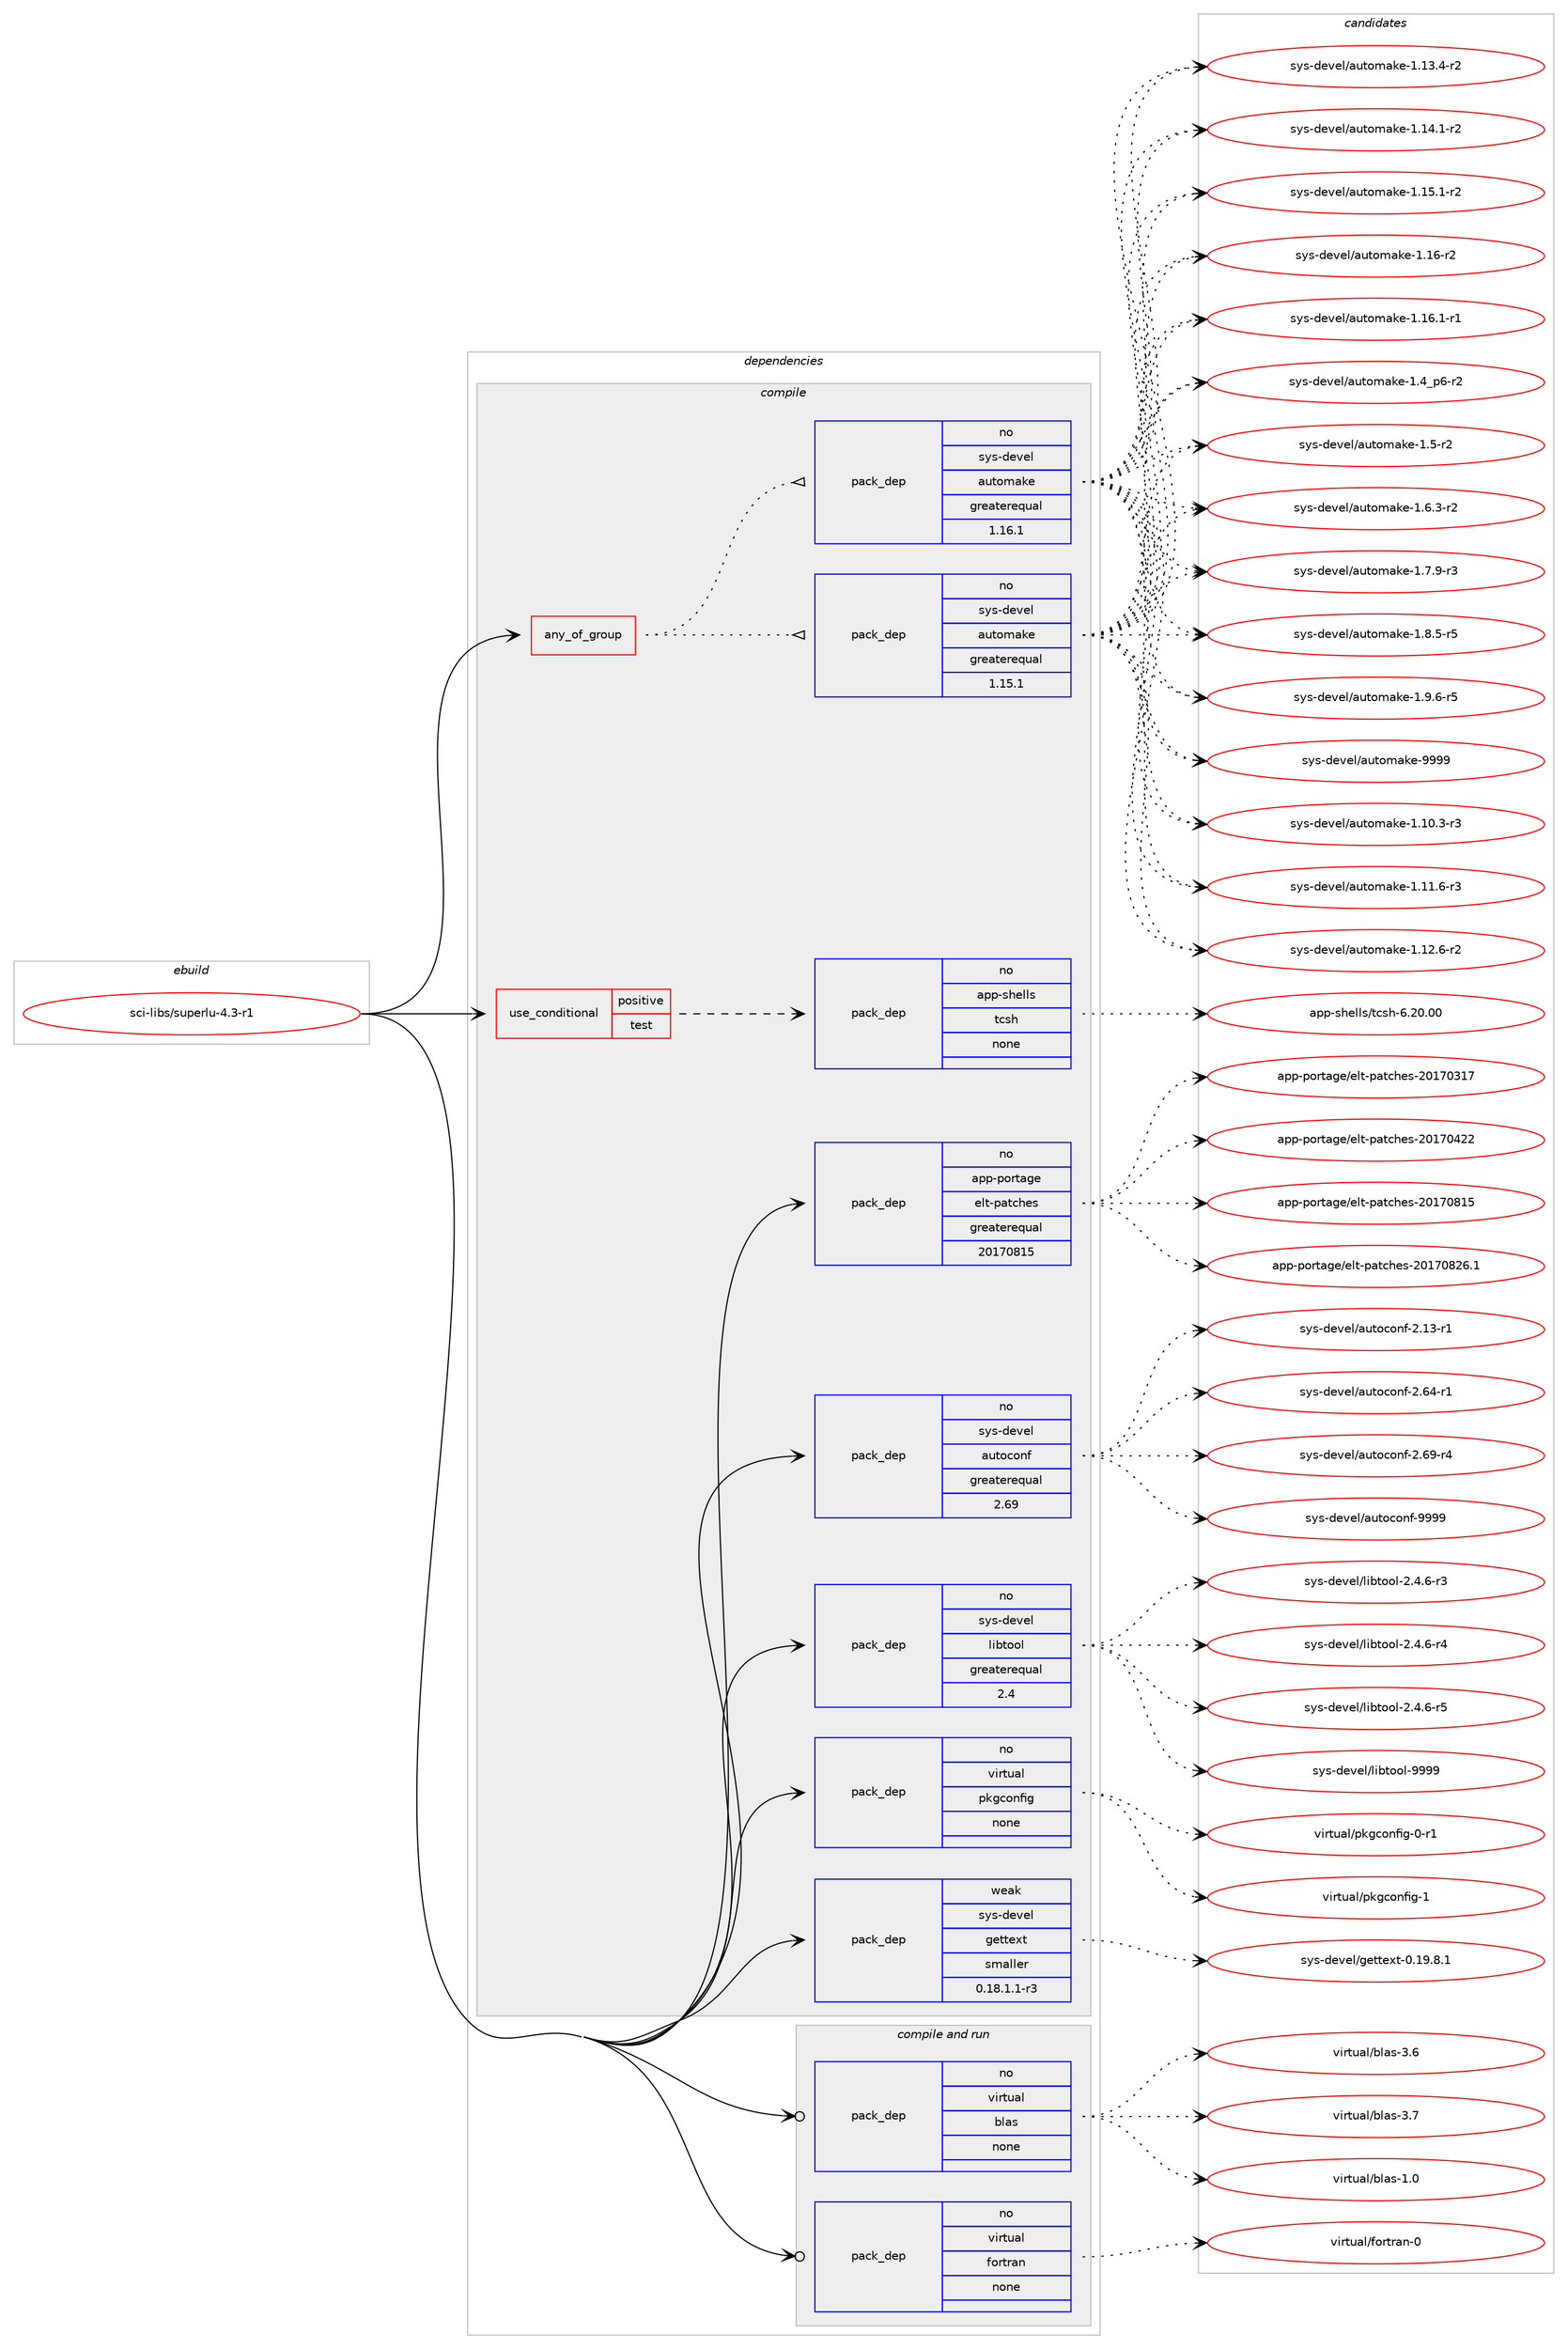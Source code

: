 digraph prolog {

# *************
# Graph options
# *************

newrank=true;
concentrate=true;
compound=true;
graph [rankdir=LR,fontname=Helvetica,fontsize=10,ranksep=1.5];#, ranksep=2.5, nodesep=0.2];
edge  [arrowhead=vee];
node  [fontname=Helvetica,fontsize=10];

# **********
# The ebuild
# **********

subgraph cluster_leftcol {
color=gray;
rank=same;
label=<<i>ebuild</i>>;
id [label="sci-libs/superlu-4.3-r1", color=red, width=4, href="../sci-libs/superlu-4.3-r1.svg"];
}

# ****************
# The dependencies
# ****************

subgraph cluster_midcol {
color=gray;
label=<<i>dependencies</i>>;
subgraph cluster_compile {
fillcolor="#eeeeee";
style=filled;
label=<<i>compile</i>>;
subgraph any26961 {
dependency1696579 [label=<<TABLE BORDER="0" CELLBORDER="1" CELLSPACING="0" CELLPADDING="4"><TR><TD CELLPADDING="10">any_of_group</TD></TR></TABLE>>, shape=none, color=red];subgraph pack1214609 {
dependency1696580 [label=<<TABLE BORDER="0" CELLBORDER="1" CELLSPACING="0" CELLPADDING="4" WIDTH="220"><TR><TD ROWSPAN="6" CELLPADDING="30">pack_dep</TD></TR><TR><TD WIDTH="110">no</TD></TR><TR><TD>sys-devel</TD></TR><TR><TD>automake</TD></TR><TR><TD>greaterequal</TD></TR><TR><TD>1.16.1</TD></TR></TABLE>>, shape=none, color=blue];
}
dependency1696579:e -> dependency1696580:w [weight=20,style="dotted",arrowhead="oinv"];
subgraph pack1214610 {
dependency1696581 [label=<<TABLE BORDER="0" CELLBORDER="1" CELLSPACING="0" CELLPADDING="4" WIDTH="220"><TR><TD ROWSPAN="6" CELLPADDING="30">pack_dep</TD></TR><TR><TD WIDTH="110">no</TD></TR><TR><TD>sys-devel</TD></TR><TR><TD>automake</TD></TR><TR><TD>greaterequal</TD></TR><TR><TD>1.15.1</TD></TR></TABLE>>, shape=none, color=blue];
}
dependency1696579:e -> dependency1696581:w [weight=20,style="dotted",arrowhead="oinv"];
}
id:e -> dependency1696579:w [weight=20,style="solid",arrowhead="vee"];
subgraph cond454157 {
dependency1696582 [label=<<TABLE BORDER="0" CELLBORDER="1" CELLSPACING="0" CELLPADDING="4"><TR><TD ROWSPAN="3" CELLPADDING="10">use_conditional</TD></TR><TR><TD>positive</TD></TR><TR><TD>test</TD></TR></TABLE>>, shape=none, color=red];
subgraph pack1214611 {
dependency1696583 [label=<<TABLE BORDER="0" CELLBORDER="1" CELLSPACING="0" CELLPADDING="4" WIDTH="220"><TR><TD ROWSPAN="6" CELLPADDING="30">pack_dep</TD></TR><TR><TD WIDTH="110">no</TD></TR><TR><TD>app-shells</TD></TR><TR><TD>tcsh</TD></TR><TR><TD>none</TD></TR><TR><TD></TD></TR></TABLE>>, shape=none, color=blue];
}
dependency1696582:e -> dependency1696583:w [weight=20,style="dashed",arrowhead="vee"];
}
id:e -> dependency1696582:w [weight=20,style="solid",arrowhead="vee"];
subgraph pack1214612 {
dependency1696584 [label=<<TABLE BORDER="0" CELLBORDER="1" CELLSPACING="0" CELLPADDING="4" WIDTH="220"><TR><TD ROWSPAN="6" CELLPADDING="30">pack_dep</TD></TR><TR><TD WIDTH="110">no</TD></TR><TR><TD>app-portage</TD></TR><TR><TD>elt-patches</TD></TR><TR><TD>greaterequal</TD></TR><TR><TD>20170815</TD></TR></TABLE>>, shape=none, color=blue];
}
id:e -> dependency1696584:w [weight=20,style="solid",arrowhead="vee"];
subgraph pack1214613 {
dependency1696585 [label=<<TABLE BORDER="0" CELLBORDER="1" CELLSPACING="0" CELLPADDING="4" WIDTH="220"><TR><TD ROWSPAN="6" CELLPADDING="30">pack_dep</TD></TR><TR><TD WIDTH="110">no</TD></TR><TR><TD>sys-devel</TD></TR><TR><TD>autoconf</TD></TR><TR><TD>greaterequal</TD></TR><TR><TD>2.69</TD></TR></TABLE>>, shape=none, color=blue];
}
id:e -> dependency1696585:w [weight=20,style="solid",arrowhead="vee"];
subgraph pack1214614 {
dependency1696586 [label=<<TABLE BORDER="0" CELLBORDER="1" CELLSPACING="0" CELLPADDING="4" WIDTH="220"><TR><TD ROWSPAN="6" CELLPADDING="30">pack_dep</TD></TR><TR><TD WIDTH="110">no</TD></TR><TR><TD>sys-devel</TD></TR><TR><TD>libtool</TD></TR><TR><TD>greaterequal</TD></TR><TR><TD>2.4</TD></TR></TABLE>>, shape=none, color=blue];
}
id:e -> dependency1696586:w [weight=20,style="solid",arrowhead="vee"];
subgraph pack1214615 {
dependency1696587 [label=<<TABLE BORDER="0" CELLBORDER="1" CELLSPACING="0" CELLPADDING="4" WIDTH="220"><TR><TD ROWSPAN="6" CELLPADDING="30">pack_dep</TD></TR><TR><TD WIDTH="110">no</TD></TR><TR><TD>virtual</TD></TR><TR><TD>pkgconfig</TD></TR><TR><TD>none</TD></TR><TR><TD></TD></TR></TABLE>>, shape=none, color=blue];
}
id:e -> dependency1696587:w [weight=20,style="solid",arrowhead="vee"];
subgraph pack1214616 {
dependency1696588 [label=<<TABLE BORDER="0" CELLBORDER="1" CELLSPACING="0" CELLPADDING="4" WIDTH="220"><TR><TD ROWSPAN="6" CELLPADDING="30">pack_dep</TD></TR><TR><TD WIDTH="110">weak</TD></TR><TR><TD>sys-devel</TD></TR><TR><TD>gettext</TD></TR><TR><TD>smaller</TD></TR><TR><TD>0.18.1.1-r3</TD></TR></TABLE>>, shape=none, color=blue];
}
id:e -> dependency1696588:w [weight=20,style="solid",arrowhead="vee"];
}
subgraph cluster_compileandrun {
fillcolor="#eeeeee";
style=filled;
label=<<i>compile and run</i>>;
subgraph pack1214617 {
dependency1696589 [label=<<TABLE BORDER="0" CELLBORDER="1" CELLSPACING="0" CELLPADDING="4" WIDTH="220"><TR><TD ROWSPAN="6" CELLPADDING="30">pack_dep</TD></TR><TR><TD WIDTH="110">no</TD></TR><TR><TD>virtual</TD></TR><TR><TD>blas</TD></TR><TR><TD>none</TD></TR><TR><TD></TD></TR></TABLE>>, shape=none, color=blue];
}
id:e -> dependency1696589:w [weight=20,style="solid",arrowhead="odotvee"];
subgraph pack1214618 {
dependency1696590 [label=<<TABLE BORDER="0" CELLBORDER="1" CELLSPACING="0" CELLPADDING="4" WIDTH="220"><TR><TD ROWSPAN="6" CELLPADDING="30">pack_dep</TD></TR><TR><TD WIDTH="110">no</TD></TR><TR><TD>virtual</TD></TR><TR><TD>fortran</TD></TR><TR><TD>none</TD></TR><TR><TD></TD></TR></TABLE>>, shape=none, color=blue];
}
id:e -> dependency1696590:w [weight=20,style="solid",arrowhead="odotvee"];
}
subgraph cluster_run {
fillcolor="#eeeeee";
style=filled;
label=<<i>run</i>>;
}
}

# **************
# The candidates
# **************

subgraph cluster_choices {
rank=same;
color=gray;
label=<<i>candidates</i>>;

subgraph choice1214609 {
color=black;
nodesep=1;
choice11512111545100101118101108479711711611110997107101454946494846514511451 [label="sys-devel/automake-1.10.3-r3", color=red, width=4,href="../sys-devel/automake-1.10.3-r3.svg"];
choice11512111545100101118101108479711711611110997107101454946494946544511451 [label="sys-devel/automake-1.11.6-r3", color=red, width=4,href="../sys-devel/automake-1.11.6-r3.svg"];
choice11512111545100101118101108479711711611110997107101454946495046544511450 [label="sys-devel/automake-1.12.6-r2", color=red, width=4,href="../sys-devel/automake-1.12.6-r2.svg"];
choice11512111545100101118101108479711711611110997107101454946495146524511450 [label="sys-devel/automake-1.13.4-r2", color=red, width=4,href="../sys-devel/automake-1.13.4-r2.svg"];
choice11512111545100101118101108479711711611110997107101454946495246494511450 [label="sys-devel/automake-1.14.1-r2", color=red, width=4,href="../sys-devel/automake-1.14.1-r2.svg"];
choice11512111545100101118101108479711711611110997107101454946495346494511450 [label="sys-devel/automake-1.15.1-r2", color=red, width=4,href="../sys-devel/automake-1.15.1-r2.svg"];
choice1151211154510010111810110847971171161111099710710145494649544511450 [label="sys-devel/automake-1.16-r2", color=red, width=4,href="../sys-devel/automake-1.16-r2.svg"];
choice11512111545100101118101108479711711611110997107101454946495446494511449 [label="sys-devel/automake-1.16.1-r1", color=red, width=4,href="../sys-devel/automake-1.16.1-r1.svg"];
choice115121115451001011181011084797117116111109971071014549465295112544511450 [label="sys-devel/automake-1.4_p6-r2", color=red, width=4,href="../sys-devel/automake-1.4_p6-r2.svg"];
choice11512111545100101118101108479711711611110997107101454946534511450 [label="sys-devel/automake-1.5-r2", color=red, width=4,href="../sys-devel/automake-1.5-r2.svg"];
choice115121115451001011181011084797117116111109971071014549465446514511450 [label="sys-devel/automake-1.6.3-r2", color=red, width=4,href="../sys-devel/automake-1.6.3-r2.svg"];
choice115121115451001011181011084797117116111109971071014549465546574511451 [label="sys-devel/automake-1.7.9-r3", color=red, width=4,href="../sys-devel/automake-1.7.9-r3.svg"];
choice115121115451001011181011084797117116111109971071014549465646534511453 [label="sys-devel/automake-1.8.5-r5", color=red, width=4,href="../sys-devel/automake-1.8.5-r5.svg"];
choice115121115451001011181011084797117116111109971071014549465746544511453 [label="sys-devel/automake-1.9.6-r5", color=red, width=4,href="../sys-devel/automake-1.9.6-r5.svg"];
choice115121115451001011181011084797117116111109971071014557575757 [label="sys-devel/automake-9999", color=red, width=4,href="../sys-devel/automake-9999.svg"];
dependency1696580:e -> choice11512111545100101118101108479711711611110997107101454946494846514511451:w [style=dotted,weight="100"];
dependency1696580:e -> choice11512111545100101118101108479711711611110997107101454946494946544511451:w [style=dotted,weight="100"];
dependency1696580:e -> choice11512111545100101118101108479711711611110997107101454946495046544511450:w [style=dotted,weight="100"];
dependency1696580:e -> choice11512111545100101118101108479711711611110997107101454946495146524511450:w [style=dotted,weight="100"];
dependency1696580:e -> choice11512111545100101118101108479711711611110997107101454946495246494511450:w [style=dotted,weight="100"];
dependency1696580:e -> choice11512111545100101118101108479711711611110997107101454946495346494511450:w [style=dotted,weight="100"];
dependency1696580:e -> choice1151211154510010111810110847971171161111099710710145494649544511450:w [style=dotted,weight="100"];
dependency1696580:e -> choice11512111545100101118101108479711711611110997107101454946495446494511449:w [style=dotted,weight="100"];
dependency1696580:e -> choice115121115451001011181011084797117116111109971071014549465295112544511450:w [style=dotted,weight="100"];
dependency1696580:e -> choice11512111545100101118101108479711711611110997107101454946534511450:w [style=dotted,weight="100"];
dependency1696580:e -> choice115121115451001011181011084797117116111109971071014549465446514511450:w [style=dotted,weight="100"];
dependency1696580:e -> choice115121115451001011181011084797117116111109971071014549465546574511451:w [style=dotted,weight="100"];
dependency1696580:e -> choice115121115451001011181011084797117116111109971071014549465646534511453:w [style=dotted,weight="100"];
dependency1696580:e -> choice115121115451001011181011084797117116111109971071014549465746544511453:w [style=dotted,weight="100"];
dependency1696580:e -> choice115121115451001011181011084797117116111109971071014557575757:w [style=dotted,weight="100"];
}
subgraph choice1214610 {
color=black;
nodesep=1;
choice11512111545100101118101108479711711611110997107101454946494846514511451 [label="sys-devel/automake-1.10.3-r3", color=red, width=4,href="../sys-devel/automake-1.10.3-r3.svg"];
choice11512111545100101118101108479711711611110997107101454946494946544511451 [label="sys-devel/automake-1.11.6-r3", color=red, width=4,href="../sys-devel/automake-1.11.6-r3.svg"];
choice11512111545100101118101108479711711611110997107101454946495046544511450 [label="sys-devel/automake-1.12.6-r2", color=red, width=4,href="../sys-devel/automake-1.12.6-r2.svg"];
choice11512111545100101118101108479711711611110997107101454946495146524511450 [label="sys-devel/automake-1.13.4-r2", color=red, width=4,href="../sys-devel/automake-1.13.4-r2.svg"];
choice11512111545100101118101108479711711611110997107101454946495246494511450 [label="sys-devel/automake-1.14.1-r2", color=red, width=4,href="../sys-devel/automake-1.14.1-r2.svg"];
choice11512111545100101118101108479711711611110997107101454946495346494511450 [label="sys-devel/automake-1.15.1-r2", color=red, width=4,href="../sys-devel/automake-1.15.1-r2.svg"];
choice1151211154510010111810110847971171161111099710710145494649544511450 [label="sys-devel/automake-1.16-r2", color=red, width=4,href="../sys-devel/automake-1.16-r2.svg"];
choice11512111545100101118101108479711711611110997107101454946495446494511449 [label="sys-devel/automake-1.16.1-r1", color=red, width=4,href="../sys-devel/automake-1.16.1-r1.svg"];
choice115121115451001011181011084797117116111109971071014549465295112544511450 [label="sys-devel/automake-1.4_p6-r2", color=red, width=4,href="../sys-devel/automake-1.4_p6-r2.svg"];
choice11512111545100101118101108479711711611110997107101454946534511450 [label="sys-devel/automake-1.5-r2", color=red, width=4,href="../sys-devel/automake-1.5-r2.svg"];
choice115121115451001011181011084797117116111109971071014549465446514511450 [label="sys-devel/automake-1.6.3-r2", color=red, width=4,href="../sys-devel/automake-1.6.3-r2.svg"];
choice115121115451001011181011084797117116111109971071014549465546574511451 [label="sys-devel/automake-1.7.9-r3", color=red, width=4,href="../sys-devel/automake-1.7.9-r3.svg"];
choice115121115451001011181011084797117116111109971071014549465646534511453 [label="sys-devel/automake-1.8.5-r5", color=red, width=4,href="../sys-devel/automake-1.8.5-r5.svg"];
choice115121115451001011181011084797117116111109971071014549465746544511453 [label="sys-devel/automake-1.9.6-r5", color=red, width=4,href="../sys-devel/automake-1.9.6-r5.svg"];
choice115121115451001011181011084797117116111109971071014557575757 [label="sys-devel/automake-9999", color=red, width=4,href="../sys-devel/automake-9999.svg"];
dependency1696581:e -> choice11512111545100101118101108479711711611110997107101454946494846514511451:w [style=dotted,weight="100"];
dependency1696581:e -> choice11512111545100101118101108479711711611110997107101454946494946544511451:w [style=dotted,weight="100"];
dependency1696581:e -> choice11512111545100101118101108479711711611110997107101454946495046544511450:w [style=dotted,weight="100"];
dependency1696581:e -> choice11512111545100101118101108479711711611110997107101454946495146524511450:w [style=dotted,weight="100"];
dependency1696581:e -> choice11512111545100101118101108479711711611110997107101454946495246494511450:w [style=dotted,weight="100"];
dependency1696581:e -> choice11512111545100101118101108479711711611110997107101454946495346494511450:w [style=dotted,weight="100"];
dependency1696581:e -> choice1151211154510010111810110847971171161111099710710145494649544511450:w [style=dotted,weight="100"];
dependency1696581:e -> choice11512111545100101118101108479711711611110997107101454946495446494511449:w [style=dotted,weight="100"];
dependency1696581:e -> choice115121115451001011181011084797117116111109971071014549465295112544511450:w [style=dotted,weight="100"];
dependency1696581:e -> choice11512111545100101118101108479711711611110997107101454946534511450:w [style=dotted,weight="100"];
dependency1696581:e -> choice115121115451001011181011084797117116111109971071014549465446514511450:w [style=dotted,weight="100"];
dependency1696581:e -> choice115121115451001011181011084797117116111109971071014549465546574511451:w [style=dotted,weight="100"];
dependency1696581:e -> choice115121115451001011181011084797117116111109971071014549465646534511453:w [style=dotted,weight="100"];
dependency1696581:e -> choice115121115451001011181011084797117116111109971071014549465746544511453:w [style=dotted,weight="100"];
dependency1696581:e -> choice115121115451001011181011084797117116111109971071014557575757:w [style=dotted,weight="100"];
}
subgraph choice1214611 {
color=black;
nodesep=1;
choice971121124511510410110810811547116991151044554465048464848 [label="app-shells/tcsh-6.20.00", color=red, width=4,href="../app-shells/tcsh-6.20.00.svg"];
dependency1696583:e -> choice971121124511510410110810811547116991151044554465048464848:w [style=dotted,weight="100"];
}
subgraph choice1214612 {
color=black;
nodesep=1;
choice97112112451121111141169710310147101108116451129711699104101115455048495548514955 [label="app-portage/elt-patches-20170317", color=red, width=4,href="../app-portage/elt-patches-20170317.svg"];
choice97112112451121111141169710310147101108116451129711699104101115455048495548525050 [label="app-portage/elt-patches-20170422", color=red, width=4,href="../app-portage/elt-patches-20170422.svg"];
choice97112112451121111141169710310147101108116451129711699104101115455048495548564953 [label="app-portage/elt-patches-20170815", color=red, width=4,href="../app-portage/elt-patches-20170815.svg"];
choice971121124511211111411697103101471011081164511297116991041011154550484955485650544649 [label="app-portage/elt-patches-20170826.1", color=red, width=4,href="../app-portage/elt-patches-20170826.1.svg"];
dependency1696584:e -> choice97112112451121111141169710310147101108116451129711699104101115455048495548514955:w [style=dotted,weight="100"];
dependency1696584:e -> choice97112112451121111141169710310147101108116451129711699104101115455048495548525050:w [style=dotted,weight="100"];
dependency1696584:e -> choice97112112451121111141169710310147101108116451129711699104101115455048495548564953:w [style=dotted,weight="100"];
dependency1696584:e -> choice971121124511211111411697103101471011081164511297116991041011154550484955485650544649:w [style=dotted,weight="100"];
}
subgraph choice1214613 {
color=black;
nodesep=1;
choice1151211154510010111810110847971171161119911111010245504649514511449 [label="sys-devel/autoconf-2.13-r1", color=red, width=4,href="../sys-devel/autoconf-2.13-r1.svg"];
choice1151211154510010111810110847971171161119911111010245504654524511449 [label="sys-devel/autoconf-2.64-r1", color=red, width=4,href="../sys-devel/autoconf-2.64-r1.svg"];
choice1151211154510010111810110847971171161119911111010245504654574511452 [label="sys-devel/autoconf-2.69-r4", color=red, width=4,href="../sys-devel/autoconf-2.69-r4.svg"];
choice115121115451001011181011084797117116111991111101024557575757 [label="sys-devel/autoconf-9999", color=red, width=4,href="../sys-devel/autoconf-9999.svg"];
dependency1696585:e -> choice1151211154510010111810110847971171161119911111010245504649514511449:w [style=dotted,weight="100"];
dependency1696585:e -> choice1151211154510010111810110847971171161119911111010245504654524511449:w [style=dotted,weight="100"];
dependency1696585:e -> choice1151211154510010111810110847971171161119911111010245504654574511452:w [style=dotted,weight="100"];
dependency1696585:e -> choice115121115451001011181011084797117116111991111101024557575757:w [style=dotted,weight="100"];
}
subgraph choice1214614 {
color=black;
nodesep=1;
choice1151211154510010111810110847108105981161111111084550465246544511451 [label="sys-devel/libtool-2.4.6-r3", color=red, width=4,href="../sys-devel/libtool-2.4.6-r3.svg"];
choice1151211154510010111810110847108105981161111111084550465246544511452 [label="sys-devel/libtool-2.4.6-r4", color=red, width=4,href="../sys-devel/libtool-2.4.6-r4.svg"];
choice1151211154510010111810110847108105981161111111084550465246544511453 [label="sys-devel/libtool-2.4.6-r5", color=red, width=4,href="../sys-devel/libtool-2.4.6-r5.svg"];
choice1151211154510010111810110847108105981161111111084557575757 [label="sys-devel/libtool-9999", color=red, width=4,href="../sys-devel/libtool-9999.svg"];
dependency1696586:e -> choice1151211154510010111810110847108105981161111111084550465246544511451:w [style=dotted,weight="100"];
dependency1696586:e -> choice1151211154510010111810110847108105981161111111084550465246544511452:w [style=dotted,weight="100"];
dependency1696586:e -> choice1151211154510010111810110847108105981161111111084550465246544511453:w [style=dotted,weight="100"];
dependency1696586:e -> choice1151211154510010111810110847108105981161111111084557575757:w [style=dotted,weight="100"];
}
subgraph choice1214615 {
color=black;
nodesep=1;
choice11810511411611797108471121071039911111010210510345484511449 [label="virtual/pkgconfig-0-r1", color=red, width=4,href="../virtual/pkgconfig-0-r1.svg"];
choice1181051141161179710847112107103991111101021051034549 [label="virtual/pkgconfig-1", color=red, width=4,href="../virtual/pkgconfig-1.svg"];
dependency1696587:e -> choice11810511411611797108471121071039911111010210510345484511449:w [style=dotted,weight="100"];
dependency1696587:e -> choice1181051141161179710847112107103991111101021051034549:w [style=dotted,weight="100"];
}
subgraph choice1214616 {
color=black;
nodesep=1;
choice1151211154510010111810110847103101116116101120116454846495746564649 [label="sys-devel/gettext-0.19.8.1", color=red, width=4,href="../sys-devel/gettext-0.19.8.1.svg"];
dependency1696588:e -> choice1151211154510010111810110847103101116116101120116454846495746564649:w [style=dotted,weight="100"];
}
subgraph choice1214617 {
color=black;
nodesep=1;
choice1181051141161179710847981089711545494648 [label="virtual/blas-1.0", color=red, width=4,href="../virtual/blas-1.0.svg"];
choice1181051141161179710847981089711545514654 [label="virtual/blas-3.6", color=red, width=4,href="../virtual/blas-3.6.svg"];
choice1181051141161179710847981089711545514655 [label="virtual/blas-3.7", color=red, width=4,href="../virtual/blas-3.7.svg"];
dependency1696589:e -> choice1181051141161179710847981089711545494648:w [style=dotted,weight="100"];
dependency1696589:e -> choice1181051141161179710847981089711545514654:w [style=dotted,weight="100"];
dependency1696589:e -> choice1181051141161179710847981089711545514655:w [style=dotted,weight="100"];
}
subgraph choice1214618 {
color=black;
nodesep=1;
choice1181051141161179710847102111114116114971104548 [label="virtual/fortran-0", color=red, width=4,href="../virtual/fortran-0.svg"];
dependency1696590:e -> choice1181051141161179710847102111114116114971104548:w [style=dotted,weight="100"];
}
}

}

